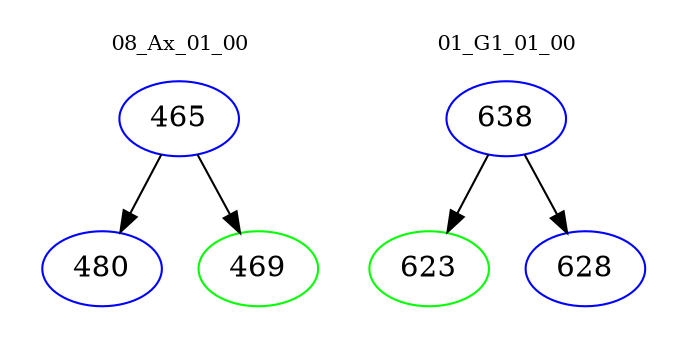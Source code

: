 digraph{
subgraph cluster_0 {
color = white
label = "08_Ax_01_00";
fontsize=10;
T0_465 [label="465", color="blue"]
T0_465 -> T0_480 [color="black"]
T0_480 [label="480", color="blue"]
T0_465 -> T0_469 [color="black"]
T0_469 [label="469", color="green"]
}
subgraph cluster_1 {
color = white
label = "01_G1_01_00";
fontsize=10;
T1_638 [label="638", color="blue"]
T1_638 -> T1_623 [color="black"]
T1_623 [label="623", color="green"]
T1_638 -> T1_628 [color="black"]
T1_628 [label="628", color="blue"]
}
}
